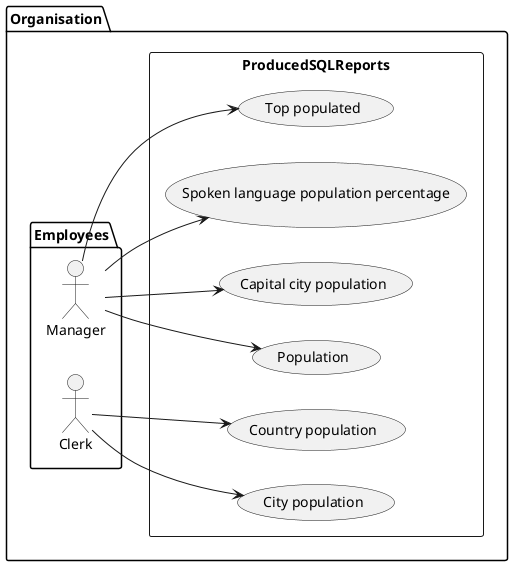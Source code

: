 @startuml

package Organisation {
    left to right direction
    package Employees {
     actor "Manager" as c
    actor "Clerk" as d
    }
    rectangle ProducedSQLReports {
         usecase "Capital city population" as UC1
        usecase "Population" as UC2
        usecase "Top populated" as UC3
         usecase "City population" as UC4
        usecase "Country population" as UC5
         usecase "Spoken language population percentage" as UC6
    }
}
d --> UC4
c --> UC1
c --> UC2
c --> UC3
d --> UC5
c --> UC6

@enduml